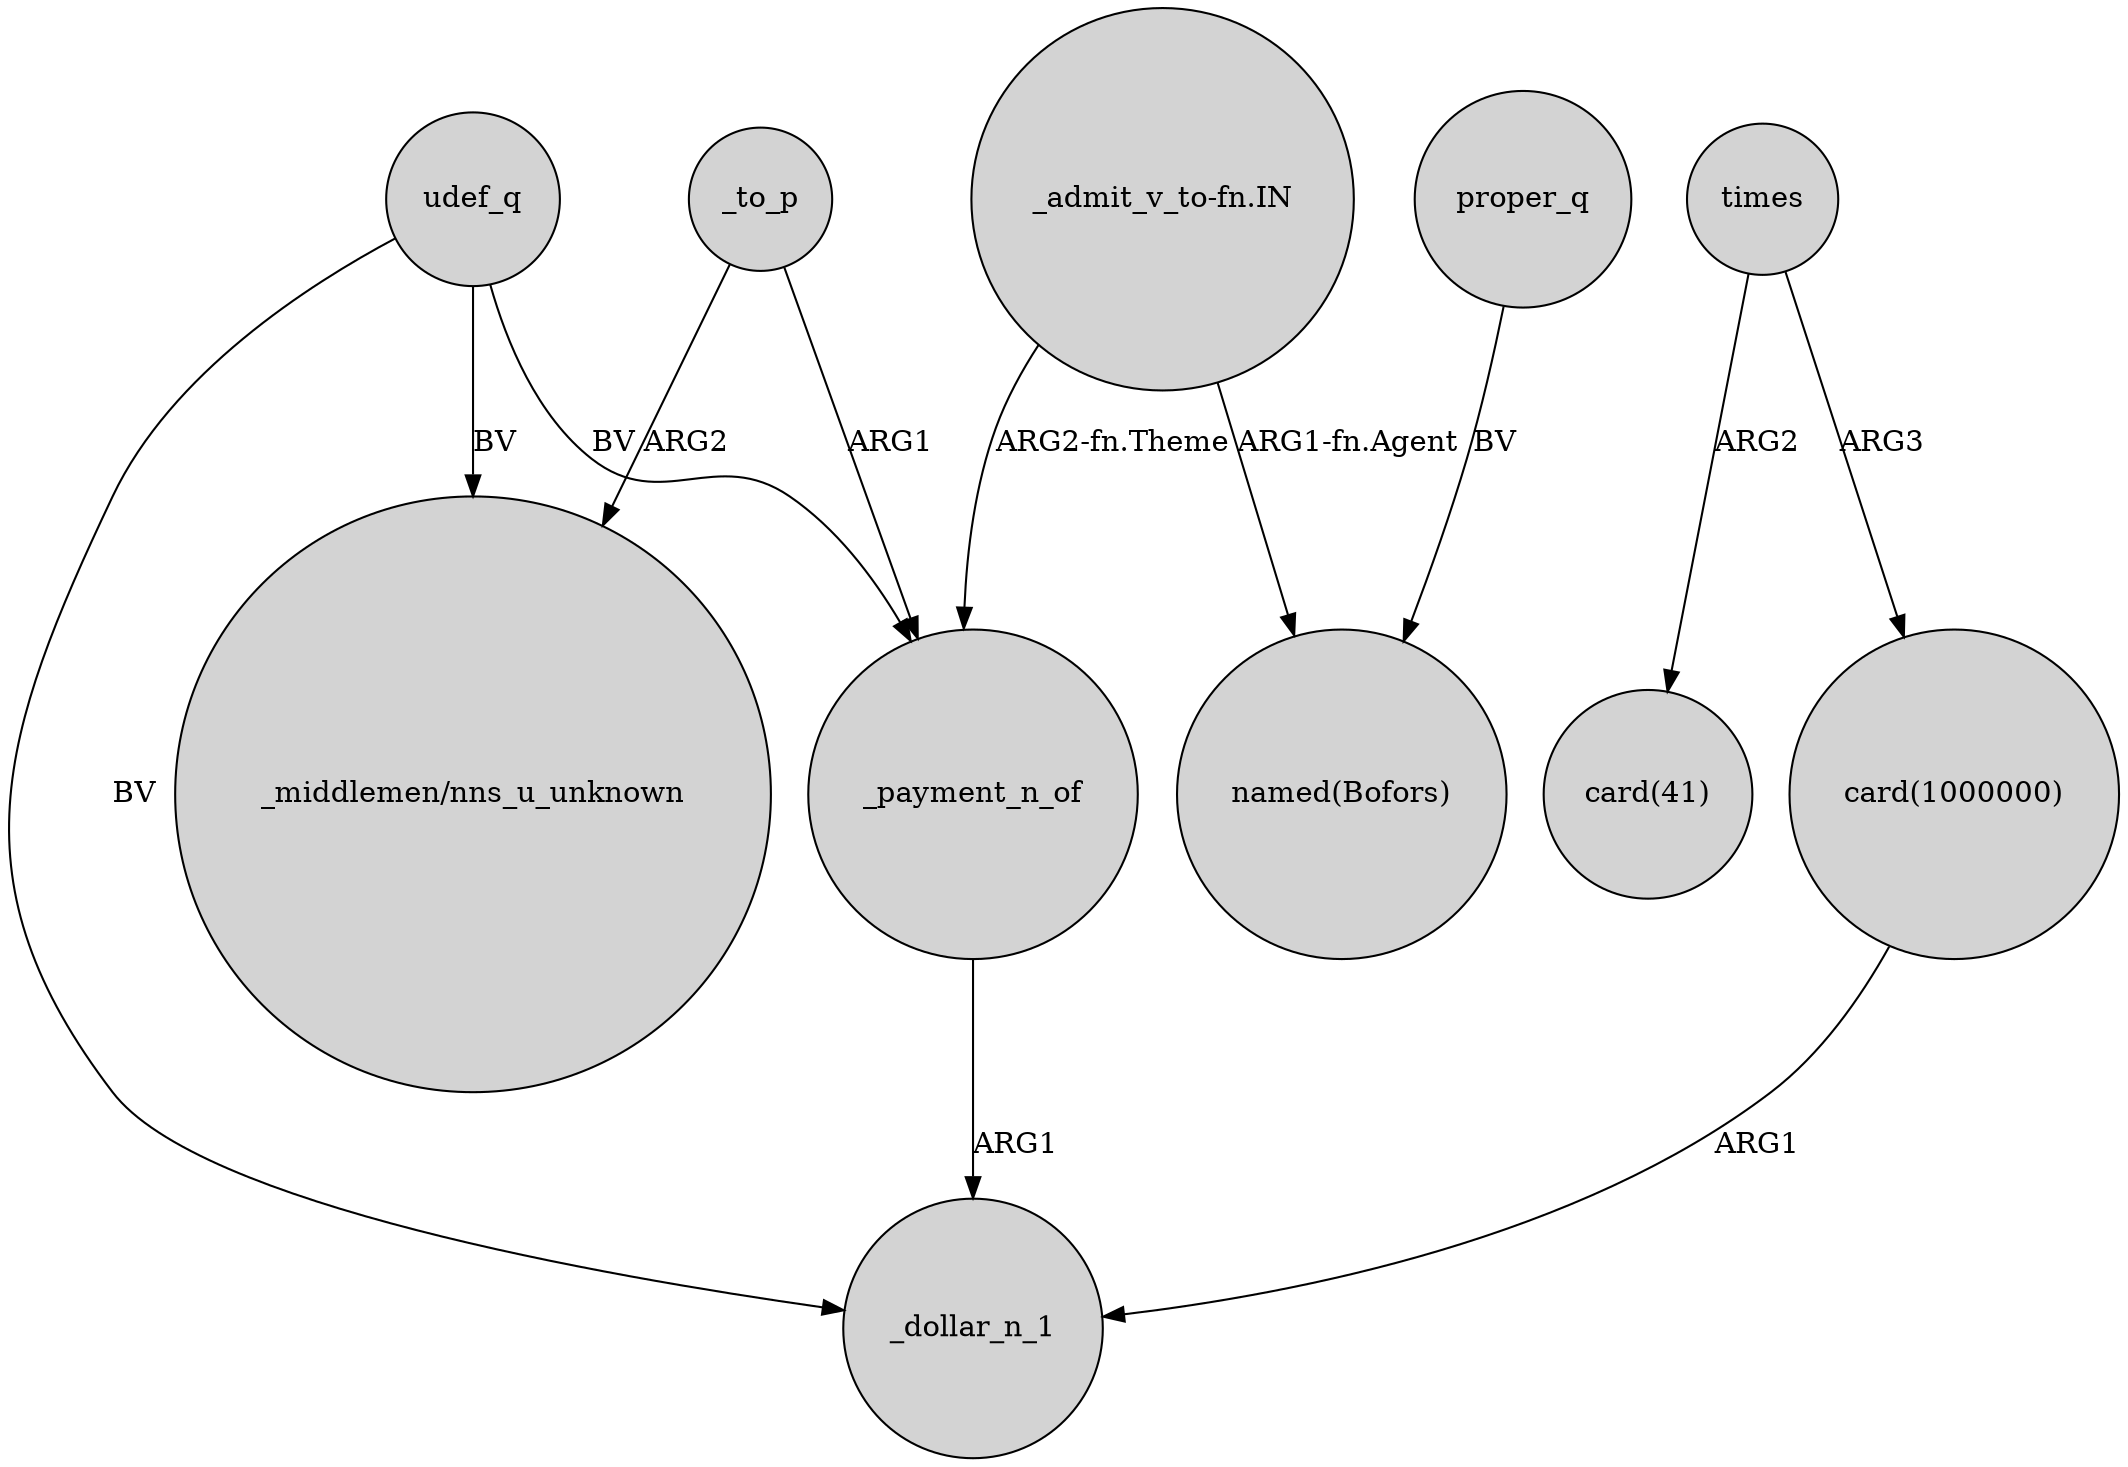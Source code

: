 digraph {
	node [shape=circle style=filled]
	_to_p -> "_middlemen/nns_u_unknown" [label=ARG2]
	"card(1000000)" -> _dollar_n_1 [label=ARG1]
	"_admit_v_to-fn.IN" -> _payment_n_of [label="ARG2-fn.Theme"]
	times -> "card(1000000)" [label=ARG3]
	proper_q -> "named(Bofors)" [label=BV]
	times -> "card(41)" [label=ARG2]
	udef_q -> "_middlemen/nns_u_unknown" [label=BV]
	udef_q -> _payment_n_of [label=BV]
	_payment_n_of -> _dollar_n_1 [label=ARG1]
	udef_q -> _dollar_n_1 [label=BV]
	"_admit_v_to-fn.IN" -> "named(Bofors)" [label="ARG1-fn.Agent"]
	_to_p -> _payment_n_of [label=ARG1]
}
